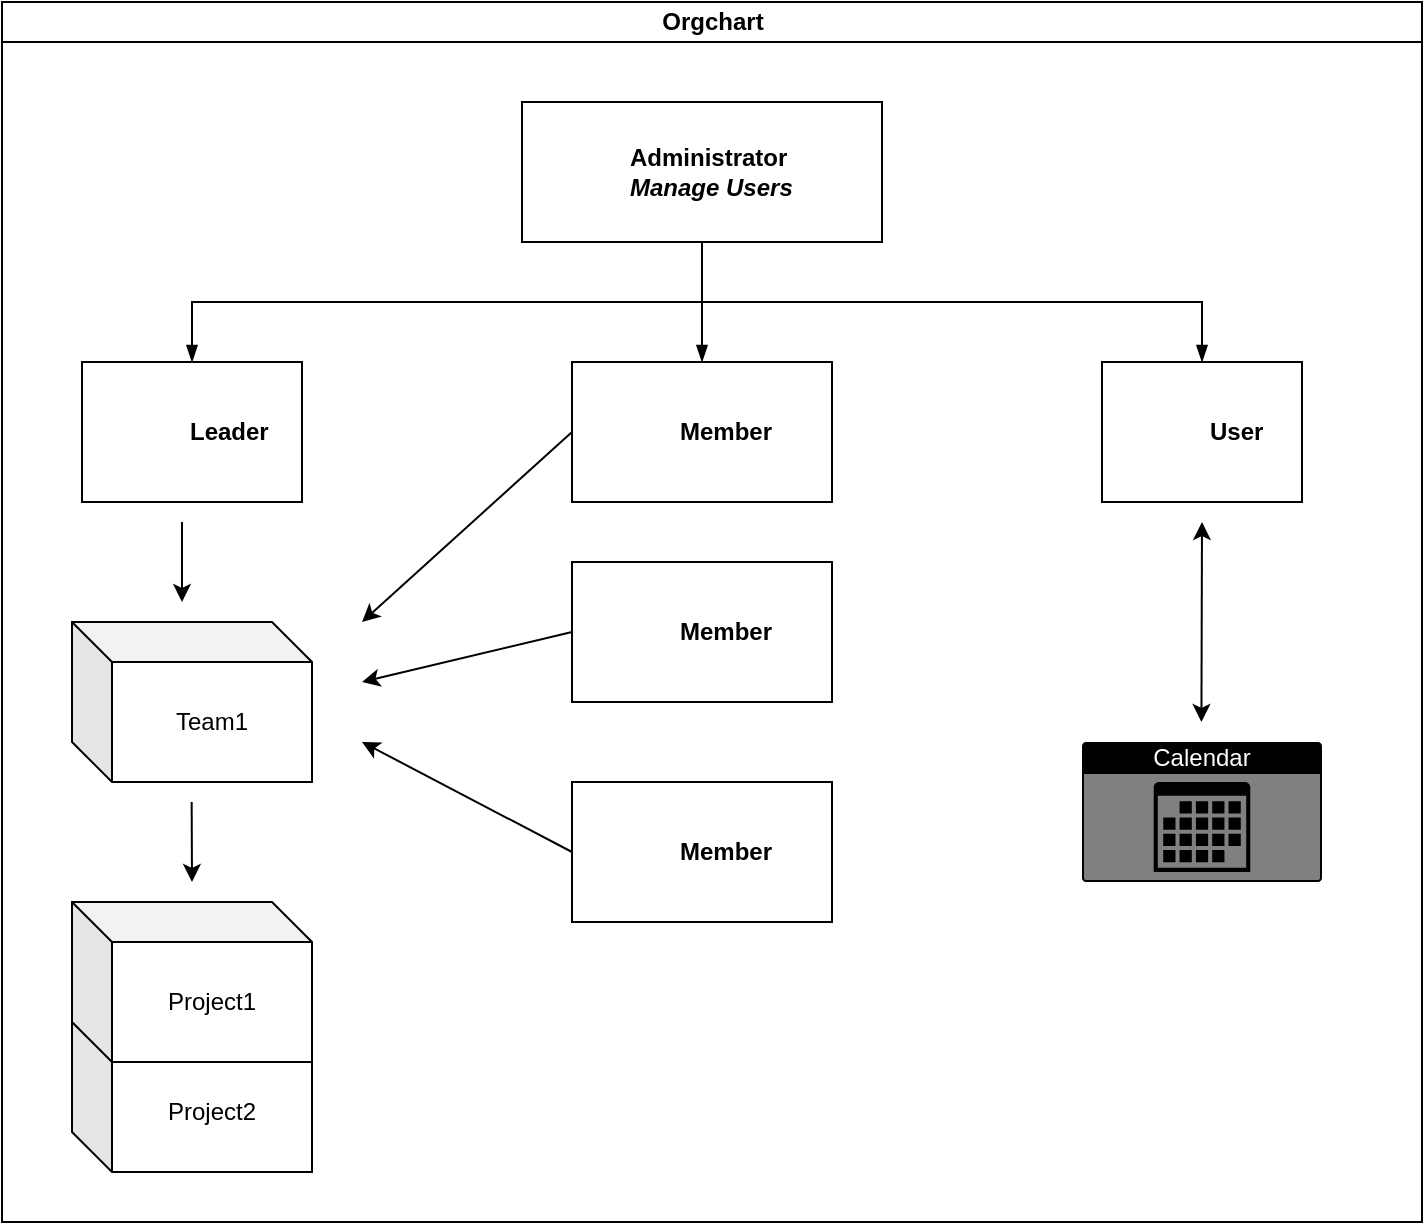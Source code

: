 <mxfile version="26.2.14">
  <diagram id="prtHgNgQTEPvFCAcTncT" name="Page-1">
    <mxGraphModel dx="658" dy="927" grid="1" gridSize="10" guides="1" tooltips="1" connect="1" arrows="1" fold="1" page="1" pageScale="1" pageWidth="827" pageHeight="1169" math="0" shadow="0">
      <root>
        <mxCell id="0" />
        <mxCell id="1" parent="0" />
        <mxCell id="dNxyNK7c78bLwvsdeMH5-11" value="Orgchart" style="swimlane;html=1;startSize=20;horizontal=1;containerType=tree;glass=0;" parent="1" vertex="1">
          <mxGeometry x="40" y="80" width="710" height="610" as="geometry" />
        </mxCell>
        <UserObject label="Administrator&lt;br&gt;&lt;i&gt;Manage Users&lt;/i&gt;" name="Tessa Miller" position="CFO" location="Office 1" email="me@example.com" placeholders="1" link="https://www.draw.io" id="dNxyNK7c78bLwvsdeMH5-12">
          <mxCell style="label;image=https://cdn3.iconfinder.com/data/icons/user-avatars-1/512/users-3-128.png;whiteSpace=wrap;html=1;rounded=0;glass=0;treeMoving=1;treeFolding=1;" parent="dNxyNK7c78bLwvsdeMH5-11" vertex="1">
            <mxGeometry x="260" y="50" width="180" height="70" as="geometry" />
          </mxCell>
        </UserObject>
        <mxCell id="dNxyNK7c78bLwvsdeMH5-13" value="" style="endArrow=blockThin;endFill=1;fontSize=11;edgeStyle=elbowEdgeStyle;elbow=vertical;rounded=0;" parent="dNxyNK7c78bLwvsdeMH5-11" source="dNxyNK7c78bLwvsdeMH5-12" target="dNxyNK7c78bLwvsdeMH5-14" edge="1">
          <mxGeometry relative="1" as="geometry" />
        </mxCell>
        <UserObject label="Leader" name="Edward Morrison" position="Brand Manager" location="Office 2" email="me@example.com" placeholders="1" link="https://www.draw.io" id="dNxyNK7c78bLwvsdeMH5-14">
          <mxCell style="label;image=https://cdn3.iconfinder.com/data/icons/user-avatars-1/512/users-10-3-128.png;whiteSpace=wrap;html=1;rounded=0;glass=0;treeFolding=1;treeMoving=1;" parent="dNxyNK7c78bLwvsdeMH5-11" vertex="1">
            <mxGeometry x="40" y="180" width="110" height="70" as="geometry" />
          </mxCell>
        </UserObject>
        <mxCell id="dNxyNK7c78bLwvsdeMH5-15" value="" style="endArrow=blockThin;endFill=1;fontSize=11;edgeStyle=elbowEdgeStyle;elbow=vertical;rounded=0;" parent="dNxyNK7c78bLwvsdeMH5-11" source="dNxyNK7c78bLwvsdeMH5-12" target="dNxyNK7c78bLwvsdeMH5-16" edge="1">
          <mxGeometry relative="1" as="geometry" />
        </mxCell>
        <mxCell id="rV79x9oxdu5jaEWndmLI-9" style="rounded=0;orthogonalLoop=1;jettySize=auto;html=1;exitX=0;exitY=0.5;exitDx=0;exitDy=0;" edge="1" parent="dNxyNK7c78bLwvsdeMH5-11" source="dNxyNK7c78bLwvsdeMH5-16">
          <mxGeometry relative="1" as="geometry">
            <mxPoint x="180" y="310" as="targetPoint" />
          </mxGeometry>
        </mxCell>
        <UserObject label="Member" name="Evan Valet" position="HR Director" location="Office 4" email="me@example.com" placeholders="1" link="https://www.draw.io" id="dNxyNK7c78bLwvsdeMH5-16">
          <mxCell style="label;image=https://cdn3.iconfinder.com/data/icons/user-avatars-1/512/users-9-2-128.png;whiteSpace=wrap;html=1;rounded=0;glass=0;treeFolding=1;treeMoving=1;" parent="dNxyNK7c78bLwvsdeMH5-11" vertex="1">
            <mxGeometry x="285" y="180" width="130" height="70" as="geometry" />
          </mxCell>
        </UserObject>
        <mxCell id="dNxyNK7c78bLwvsdeMH5-17" value="" style="endArrow=blockThin;endFill=1;fontSize=11;edgeStyle=elbowEdgeStyle;elbow=vertical;rounded=0;" parent="dNxyNK7c78bLwvsdeMH5-11" source="dNxyNK7c78bLwvsdeMH5-12" target="dNxyNK7c78bLwvsdeMH5-18" edge="1">
          <mxGeometry relative="1" as="geometry" />
        </mxCell>
        <UserObject label="User" name="Alison Donovan" position="System Admin" location="Office 3" email="me@example.com" placeholders="1" link="https://www.draw.io" id="dNxyNK7c78bLwvsdeMH5-18">
          <mxCell style="label;image=https://cdn3.iconfinder.com/data/icons/user-avatars-1/512/users-2-128.png;whiteSpace=wrap;html=1;rounded=0;glass=0;" parent="dNxyNK7c78bLwvsdeMH5-11" vertex="1">
            <mxGeometry x="550" y="180" width="100" height="70" as="geometry" />
          </mxCell>
        </UserObject>
        <mxCell id="rV79x9oxdu5jaEWndmLI-6" style="rounded=0;orthogonalLoop=1;jettySize=auto;html=1;" edge="1" parent="dNxyNK7c78bLwvsdeMH5-11">
          <mxGeometry relative="1" as="geometry">
            <mxPoint x="90" y="260" as="sourcePoint" />
            <mxPoint x="90" y="300" as="targetPoint" />
          </mxGeometry>
        </mxCell>
        <mxCell id="rV79x9oxdu5jaEWndmLI-10" style="rounded=0;orthogonalLoop=1;jettySize=auto;html=1;exitX=0;exitY=0.5;exitDx=0;exitDy=0;" edge="1" parent="dNxyNK7c78bLwvsdeMH5-11" source="rV79x9oxdu5jaEWndmLI-8">
          <mxGeometry relative="1" as="geometry">
            <mxPoint x="180" y="340" as="targetPoint" />
          </mxGeometry>
        </mxCell>
        <UserObject label="Member" name="Evan Valet" position="HR Director" location="Office 4" email="me@example.com" placeholders="1" link="https://www.draw.io" id="rV79x9oxdu5jaEWndmLI-8">
          <mxCell style="label;image=https://cdn3.iconfinder.com/data/icons/user-avatars-1/512/users-9-2-128.png;whiteSpace=wrap;html=1;rounded=0;glass=0;treeFolding=1;treeMoving=1;" vertex="1" parent="dNxyNK7c78bLwvsdeMH5-11">
            <mxGeometry x="285" y="280" width="130" height="70" as="geometry" />
          </mxCell>
        </UserObject>
        <mxCell id="rV79x9oxdu5jaEWndmLI-11" style="rounded=0;orthogonalLoop=1;jettySize=auto;html=1;exitX=0;exitY=0.5;exitDx=0;exitDy=0;" edge="1" parent="dNxyNK7c78bLwvsdeMH5-11" source="rV79x9oxdu5jaEWndmLI-7">
          <mxGeometry relative="1" as="geometry">
            <mxPoint x="180" y="370" as="targetPoint" />
          </mxGeometry>
        </mxCell>
        <UserObject label="Member" name="Evan Valet" position="HR Director" location="Office 4" email="me@example.com" placeholders="1" link="https://www.draw.io" id="rV79x9oxdu5jaEWndmLI-7">
          <mxCell style="label;image=https://cdn3.iconfinder.com/data/icons/user-avatars-1/512/users-9-2-128.png;whiteSpace=wrap;html=1;rounded=0;glass=0;treeFolding=1;treeMoving=1;" vertex="1" parent="dNxyNK7c78bLwvsdeMH5-11">
            <mxGeometry x="285" y="390" width="130" height="70" as="geometry" />
          </mxCell>
        </UserObject>
        <mxCell id="rV79x9oxdu5jaEWndmLI-12" value="Project2" style="shape=cube;whiteSpace=wrap;html=1;boundedLbl=1;backgroundOutline=1;darkOpacity=0.05;darkOpacity2=0.1;" vertex="1" parent="dNxyNK7c78bLwvsdeMH5-11">
          <mxGeometry x="35" y="505" width="120" height="80" as="geometry" />
        </mxCell>
        <mxCell id="rV79x9oxdu5jaEWndmLI-1" value="Team1" style="shape=cube;whiteSpace=wrap;html=1;boundedLbl=1;backgroundOutline=1;darkOpacity=0.05;darkOpacity2=0.1;" vertex="1" parent="dNxyNK7c78bLwvsdeMH5-11">
          <mxGeometry x="35" y="310" width="120" height="80" as="geometry" />
        </mxCell>
        <mxCell id="rV79x9oxdu5jaEWndmLI-15" value="Project1" style="shape=cube;whiteSpace=wrap;html=1;boundedLbl=1;backgroundOutline=1;darkOpacity=0.05;darkOpacity2=0.1;" vertex="1" parent="dNxyNK7c78bLwvsdeMH5-11">
          <mxGeometry x="35" y="450" width="120" height="80" as="geometry" />
        </mxCell>
        <mxCell id="rV79x9oxdu5jaEWndmLI-18" value="" style="endArrow=classic;html=1;rounded=0;exitX=0;exitY=0;exitDx=70;exitDy=80;exitPerimeter=0;" edge="1" parent="dNxyNK7c78bLwvsdeMH5-11">
          <mxGeometry width="50" height="50" relative="1" as="geometry">
            <mxPoint x="94.83" y="400" as="sourcePoint" />
            <mxPoint x="95" y="440" as="targetPoint" />
          </mxGeometry>
        </mxCell>
        <mxCell id="rV79x9oxdu5jaEWndmLI-19" value="Calendar" style="html=1;whiteSpace=wrap;strokeColor=none;fillColor=#000000;labelPosition=center;verticalLabelPosition=middle;verticalAlign=top;align=center;fontSize=12;outlineConnect=0;spacingTop=-6;fontColor=#FFFFFF;sketch=0;shape=mxgraph.sitemap.calendar;" vertex="1" parent="dNxyNK7c78bLwvsdeMH5-11">
          <mxGeometry x="540" y="370" width="120" height="70" as="geometry" />
        </mxCell>
        <mxCell id="rV79x9oxdu5jaEWndmLI-21" value="" style="endArrow=classic;startArrow=classic;html=1;rounded=0;" edge="1" parent="dNxyNK7c78bLwvsdeMH5-11">
          <mxGeometry width="50" height="50" relative="1" as="geometry">
            <mxPoint x="599.71" y="360" as="sourcePoint" />
            <mxPoint x="600" y="260" as="targetPoint" />
          </mxGeometry>
        </mxCell>
      </root>
    </mxGraphModel>
  </diagram>
</mxfile>
